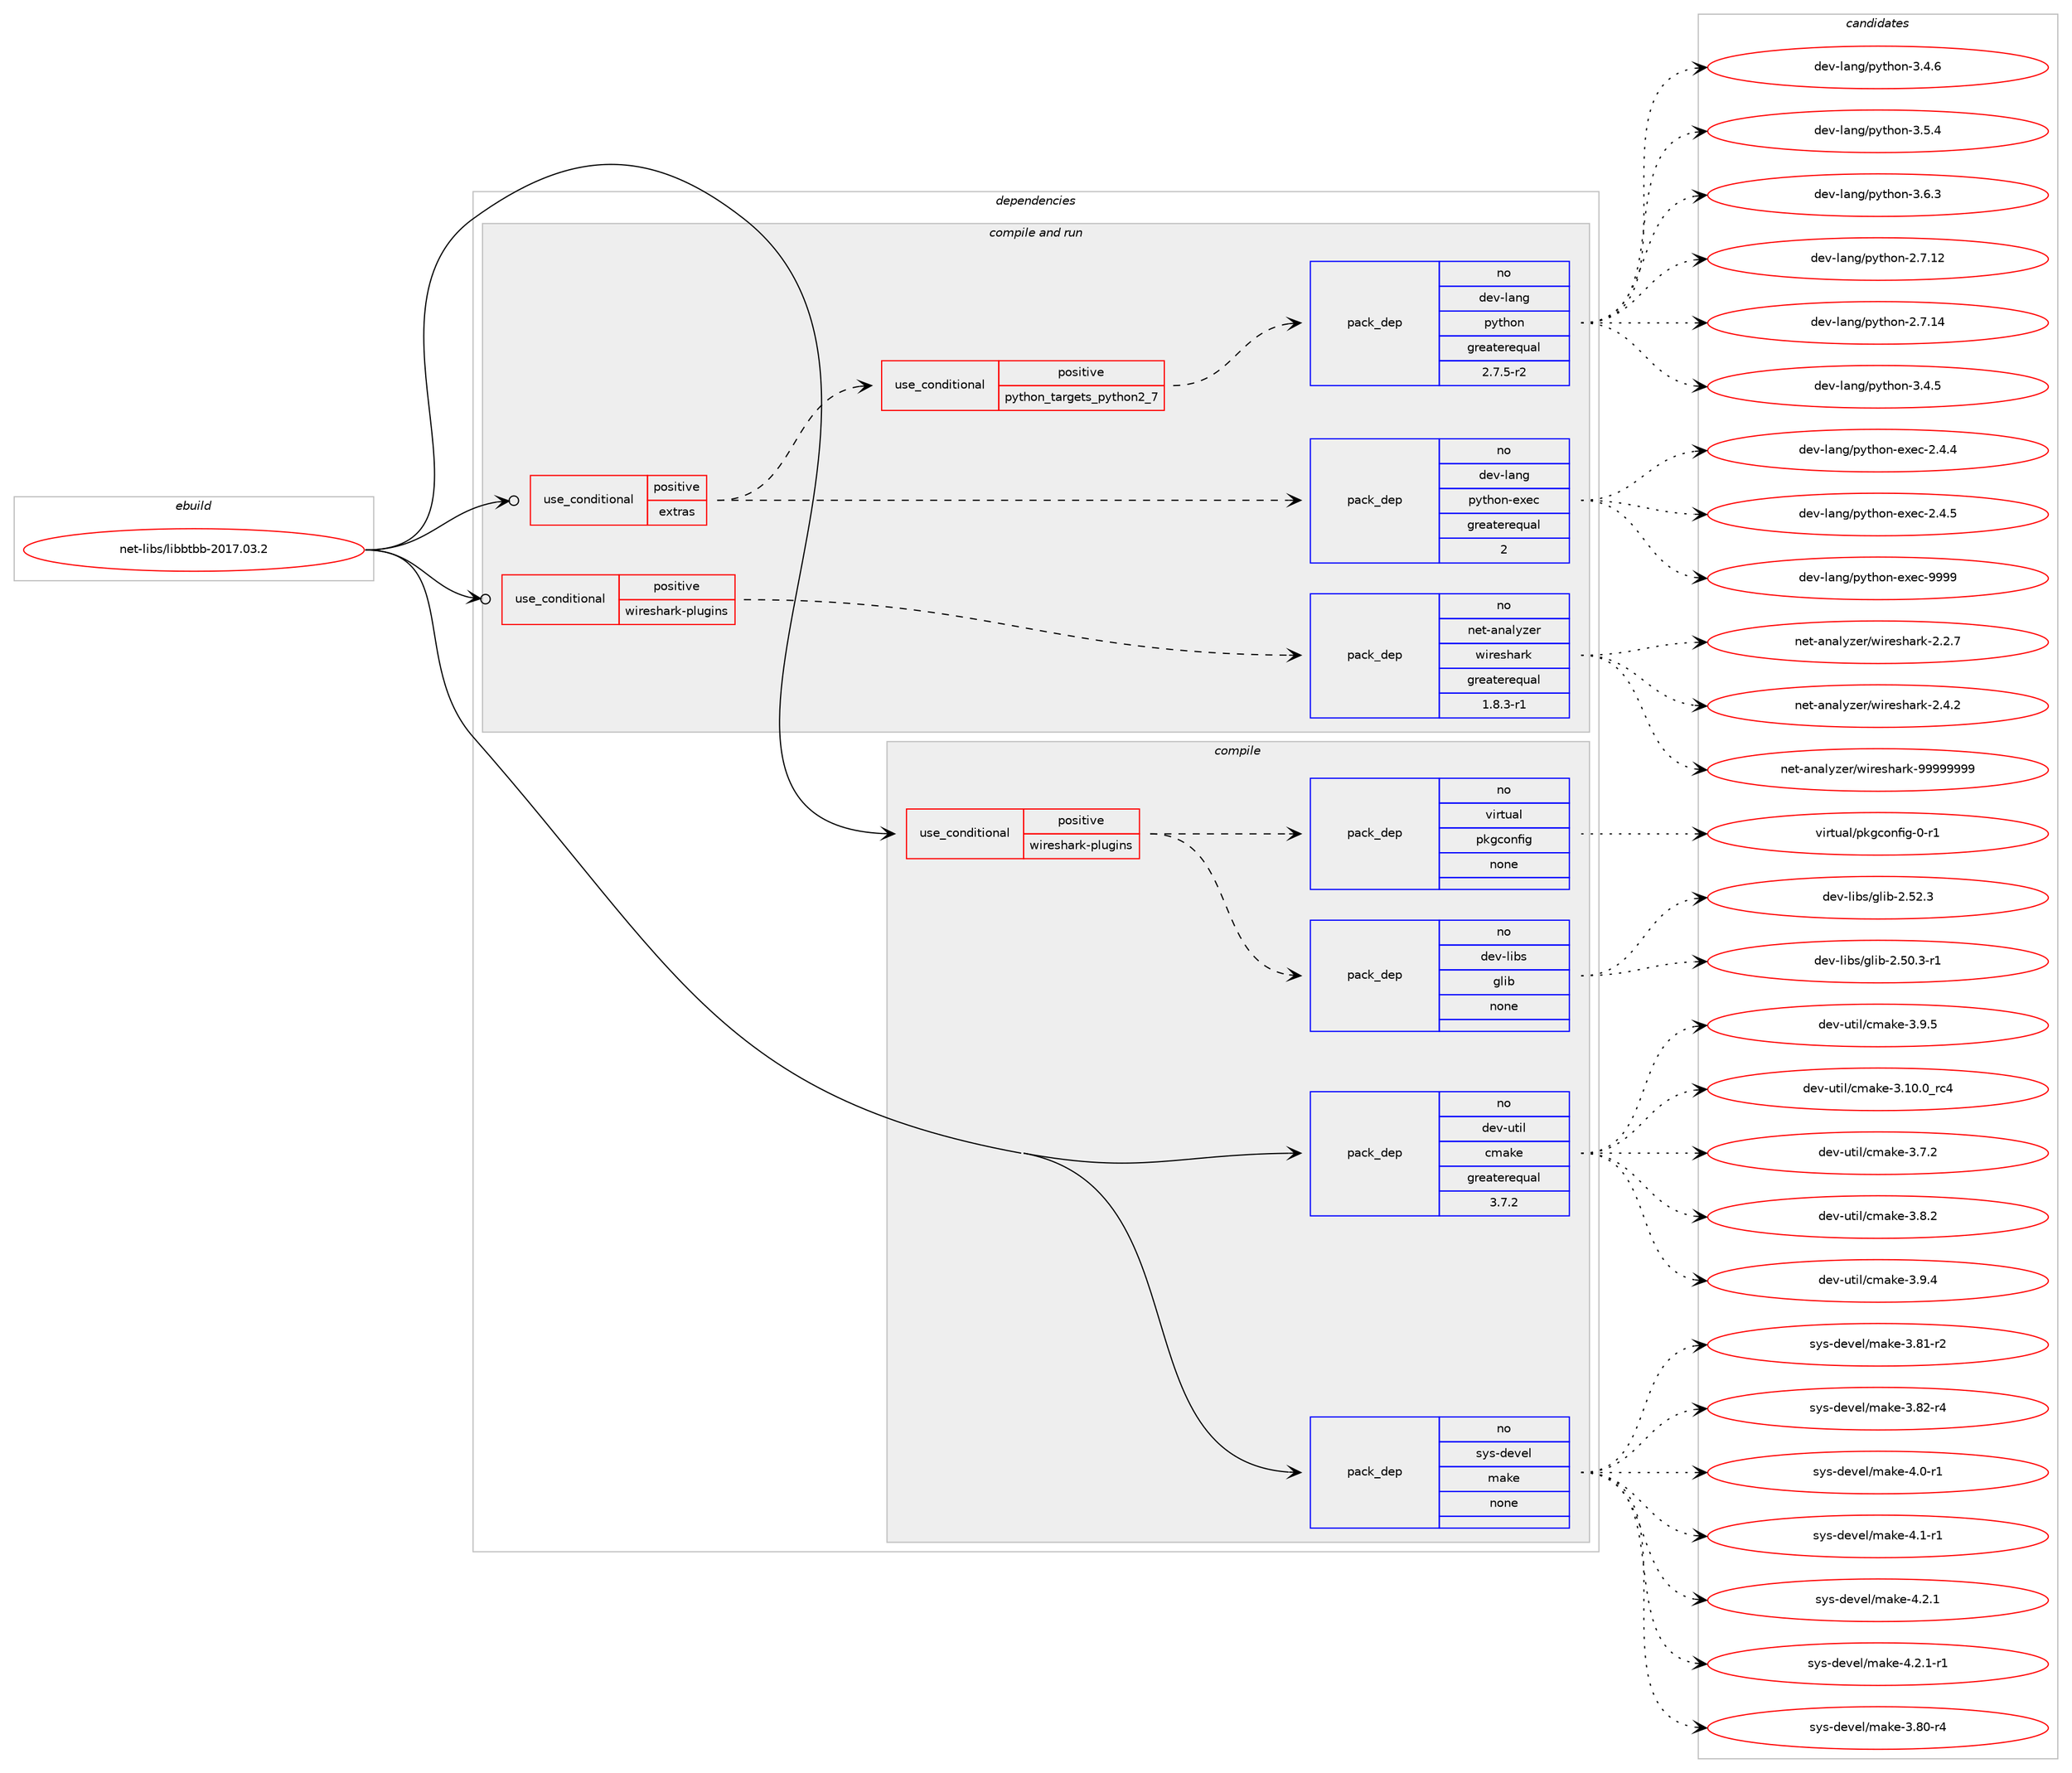 digraph prolog {

# *************
# Graph options
# *************

newrank=true;
concentrate=true;
compound=true;
graph [rankdir=LR,fontname=Helvetica,fontsize=10,ranksep=1.5];#, ranksep=2.5, nodesep=0.2];
edge  [arrowhead=vee];
node  [fontname=Helvetica,fontsize=10];

# **********
# The ebuild
# **********

subgraph cluster_leftcol {
color=gray;
rank=same;
label=<<i>ebuild</i>>;
id [label="net-libs/libbtbb-2017.03.2", color=red, width=4, href="../net-libs/libbtbb-2017.03.2.svg"];
}

# ****************
# The dependencies
# ****************

subgraph cluster_midcol {
color=gray;
label=<<i>dependencies</i>>;
subgraph cluster_compile {
fillcolor="#eeeeee";
style=filled;
label=<<i>compile</i>>;
subgraph cond103151 {
dependency416763 [label=<<TABLE BORDER="0" CELLBORDER="1" CELLSPACING="0" CELLPADDING="4"><TR><TD ROWSPAN="3" CELLPADDING="10">use_conditional</TD></TR><TR><TD>positive</TD></TR><TR><TD>wireshark-plugins</TD></TR></TABLE>>, shape=none, color=red];
subgraph pack306682 {
dependency416764 [label=<<TABLE BORDER="0" CELLBORDER="1" CELLSPACING="0" CELLPADDING="4" WIDTH="220"><TR><TD ROWSPAN="6" CELLPADDING="30">pack_dep</TD></TR><TR><TD WIDTH="110">no</TD></TR><TR><TD>dev-libs</TD></TR><TR><TD>glib</TD></TR><TR><TD>none</TD></TR><TR><TD></TD></TR></TABLE>>, shape=none, color=blue];
}
dependency416763:e -> dependency416764:w [weight=20,style="dashed",arrowhead="vee"];
subgraph pack306683 {
dependency416765 [label=<<TABLE BORDER="0" CELLBORDER="1" CELLSPACING="0" CELLPADDING="4" WIDTH="220"><TR><TD ROWSPAN="6" CELLPADDING="30">pack_dep</TD></TR><TR><TD WIDTH="110">no</TD></TR><TR><TD>virtual</TD></TR><TR><TD>pkgconfig</TD></TR><TR><TD>none</TD></TR><TR><TD></TD></TR></TABLE>>, shape=none, color=blue];
}
dependency416763:e -> dependency416765:w [weight=20,style="dashed",arrowhead="vee"];
}
id:e -> dependency416763:w [weight=20,style="solid",arrowhead="vee"];
subgraph pack306684 {
dependency416766 [label=<<TABLE BORDER="0" CELLBORDER="1" CELLSPACING="0" CELLPADDING="4" WIDTH="220"><TR><TD ROWSPAN="6" CELLPADDING="30">pack_dep</TD></TR><TR><TD WIDTH="110">no</TD></TR><TR><TD>dev-util</TD></TR><TR><TD>cmake</TD></TR><TR><TD>greaterequal</TD></TR><TR><TD>3.7.2</TD></TR></TABLE>>, shape=none, color=blue];
}
id:e -> dependency416766:w [weight=20,style="solid",arrowhead="vee"];
subgraph pack306685 {
dependency416767 [label=<<TABLE BORDER="0" CELLBORDER="1" CELLSPACING="0" CELLPADDING="4" WIDTH="220"><TR><TD ROWSPAN="6" CELLPADDING="30">pack_dep</TD></TR><TR><TD WIDTH="110">no</TD></TR><TR><TD>sys-devel</TD></TR><TR><TD>make</TD></TR><TR><TD>none</TD></TR><TR><TD></TD></TR></TABLE>>, shape=none, color=blue];
}
id:e -> dependency416767:w [weight=20,style="solid",arrowhead="vee"];
}
subgraph cluster_compileandrun {
fillcolor="#eeeeee";
style=filled;
label=<<i>compile and run</i>>;
subgraph cond103152 {
dependency416768 [label=<<TABLE BORDER="0" CELLBORDER="1" CELLSPACING="0" CELLPADDING="4"><TR><TD ROWSPAN="3" CELLPADDING="10">use_conditional</TD></TR><TR><TD>positive</TD></TR><TR><TD>extras</TD></TR></TABLE>>, shape=none, color=red];
subgraph cond103153 {
dependency416769 [label=<<TABLE BORDER="0" CELLBORDER="1" CELLSPACING="0" CELLPADDING="4"><TR><TD ROWSPAN="3" CELLPADDING="10">use_conditional</TD></TR><TR><TD>positive</TD></TR><TR><TD>python_targets_python2_7</TD></TR></TABLE>>, shape=none, color=red];
subgraph pack306686 {
dependency416770 [label=<<TABLE BORDER="0" CELLBORDER="1" CELLSPACING="0" CELLPADDING="4" WIDTH="220"><TR><TD ROWSPAN="6" CELLPADDING="30">pack_dep</TD></TR><TR><TD WIDTH="110">no</TD></TR><TR><TD>dev-lang</TD></TR><TR><TD>python</TD></TR><TR><TD>greaterequal</TD></TR><TR><TD>2.7.5-r2</TD></TR></TABLE>>, shape=none, color=blue];
}
dependency416769:e -> dependency416770:w [weight=20,style="dashed",arrowhead="vee"];
}
dependency416768:e -> dependency416769:w [weight=20,style="dashed",arrowhead="vee"];
subgraph pack306687 {
dependency416771 [label=<<TABLE BORDER="0" CELLBORDER="1" CELLSPACING="0" CELLPADDING="4" WIDTH="220"><TR><TD ROWSPAN="6" CELLPADDING="30">pack_dep</TD></TR><TR><TD WIDTH="110">no</TD></TR><TR><TD>dev-lang</TD></TR><TR><TD>python-exec</TD></TR><TR><TD>greaterequal</TD></TR><TR><TD>2</TD></TR></TABLE>>, shape=none, color=blue];
}
dependency416768:e -> dependency416771:w [weight=20,style="dashed",arrowhead="vee"];
}
id:e -> dependency416768:w [weight=20,style="solid",arrowhead="odotvee"];
subgraph cond103154 {
dependency416772 [label=<<TABLE BORDER="0" CELLBORDER="1" CELLSPACING="0" CELLPADDING="4"><TR><TD ROWSPAN="3" CELLPADDING="10">use_conditional</TD></TR><TR><TD>positive</TD></TR><TR><TD>wireshark-plugins</TD></TR></TABLE>>, shape=none, color=red];
subgraph pack306688 {
dependency416773 [label=<<TABLE BORDER="0" CELLBORDER="1" CELLSPACING="0" CELLPADDING="4" WIDTH="220"><TR><TD ROWSPAN="6" CELLPADDING="30">pack_dep</TD></TR><TR><TD WIDTH="110">no</TD></TR><TR><TD>net-analyzer</TD></TR><TR><TD>wireshark</TD></TR><TR><TD>greaterequal</TD></TR><TR><TD>1.8.3-r1</TD></TR></TABLE>>, shape=none, color=blue];
}
dependency416772:e -> dependency416773:w [weight=20,style="dashed",arrowhead="vee"];
}
id:e -> dependency416772:w [weight=20,style="solid",arrowhead="odotvee"];
}
subgraph cluster_run {
fillcolor="#eeeeee";
style=filled;
label=<<i>run</i>>;
}
}

# **************
# The candidates
# **************

subgraph cluster_choices {
rank=same;
color=gray;
label=<<i>candidates</i>>;

subgraph choice306682 {
color=black;
nodesep=1;
choice10010111845108105981154710310810598455046534846514511449 [label="dev-libs/glib-2.50.3-r1", color=red, width=4,href="../dev-libs/glib-2.50.3-r1.svg"];
choice1001011184510810598115471031081059845504653504651 [label="dev-libs/glib-2.52.3", color=red, width=4,href="../dev-libs/glib-2.52.3.svg"];
dependency416764:e -> choice10010111845108105981154710310810598455046534846514511449:w [style=dotted,weight="100"];
dependency416764:e -> choice1001011184510810598115471031081059845504653504651:w [style=dotted,weight="100"];
}
subgraph choice306683 {
color=black;
nodesep=1;
choice11810511411611797108471121071039911111010210510345484511449 [label="virtual/pkgconfig-0-r1", color=red, width=4,href="../virtual/pkgconfig-0-r1.svg"];
dependency416765:e -> choice11810511411611797108471121071039911111010210510345484511449:w [style=dotted,weight="100"];
}
subgraph choice306684 {
color=black;
nodesep=1;
choice1001011184511711610510847991099710710145514649484648951149952 [label="dev-util/cmake-3.10.0_rc4", color=red, width=4,href="../dev-util/cmake-3.10.0_rc4.svg"];
choice10010111845117116105108479910997107101455146554650 [label="dev-util/cmake-3.7.2", color=red, width=4,href="../dev-util/cmake-3.7.2.svg"];
choice10010111845117116105108479910997107101455146564650 [label="dev-util/cmake-3.8.2", color=red, width=4,href="../dev-util/cmake-3.8.2.svg"];
choice10010111845117116105108479910997107101455146574652 [label="dev-util/cmake-3.9.4", color=red, width=4,href="../dev-util/cmake-3.9.4.svg"];
choice10010111845117116105108479910997107101455146574653 [label="dev-util/cmake-3.9.5", color=red, width=4,href="../dev-util/cmake-3.9.5.svg"];
dependency416766:e -> choice1001011184511711610510847991099710710145514649484648951149952:w [style=dotted,weight="100"];
dependency416766:e -> choice10010111845117116105108479910997107101455146554650:w [style=dotted,weight="100"];
dependency416766:e -> choice10010111845117116105108479910997107101455146564650:w [style=dotted,weight="100"];
dependency416766:e -> choice10010111845117116105108479910997107101455146574652:w [style=dotted,weight="100"];
dependency416766:e -> choice10010111845117116105108479910997107101455146574653:w [style=dotted,weight="100"];
}
subgraph choice306685 {
color=black;
nodesep=1;
choice11512111545100101118101108471099710710145514656484511452 [label="sys-devel/make-3.80-r4", color=red, width=4,href="../sys-devel/make-3.80-r4.svg"];
choice11512111545100101118101108471099710710145514656494511450 [label="sys-devel/make-3.81-r2", color=red, width=4,href="../sys-devel/make-3.81-r2.svg"];
choice11512111545100101118101108471099710710145514656504511452 [label="sys-devel/make-3.82-r4", color=red, width=4,href="../sys-devel/make-3.82-r4.svg"];
choice115121115451001011181011084710997107101455246484511449 [label="sys-devel/make-4.0-r1", color=red, width=4,href="../sys-devel/make-4.0-r1.svg"];
choice115121115451001011181011084710997107101455246494511449 [label="sys-devel/make-4.1-r1", color=red, width=4,href="../sys-devel/make-4.1-r1.svg"];
choice115121115451001011181011084710997107101455246504649 [label="sys-devel/make-4.2.1", color=red, width=4,href="../sys-devel/make-4.2.1.svg"];
choice1151211154510010111810110847109971071014552465046494511449 [label="sys-devel/make-4.2.1-r1", color=red, width=4,href="../sys-devel/make-4.2.1-r1.svg"];
dependency416767:e -> choice11512111545100101118101108471099710710145514656484511452:w [style=dotted,weight="100"];
dependency416767:e -> choice11512111545100101118101108471099710710145514656494511450:w [style=dotted,weight="100"];
dependency416767:e -> choice11512111545100101118101108471099710710145514656504511452:w [style=dotted,weight="100"];
dependency416767:e -> choice115121115451001011181011084710997107101455246484511449:w [style=dotted,weight="100"];
dependency416767:e -> choice115121115451001011181011084710997107101455246494511449:w [style=dotted,weight="100"];
dependency416767:e -> choice115121115451001011181011084710997107101455246504649:w [style=dotted,weight="100"];
dependency416767:e -> choice1151211154510010111810110847109971071014552465046494511449:w [style=dotted,weight="100"];
}
subgraph choice306686 {
color=black;
nodesep=1;
choice10010111845108971101034711212111610411111045504655464950 [label="dev-lang/python-2.7.12", color=red, width=4,href="../dev-lang/python-2.7.12.svg"];
choice10010111845108971101034711212111610411111045504655464952 [label="dev-lang/python-2.7.14", color=red, width=4,href="../dev-lang/python-2.7.14.svg"];
choice100101118451089711010347112121116104111110455146524653 [label="dev-lang/python-3.4.5", color=red, width=4,href="../dev-lang/python-3.4.5.svg"];
choice100101118451089711010347112121116104111110455146524654 [label="dev-lang/python-3.4.6", color=red, width=4,href="../dev-lang/python-3.4.6.svg"];
choice100101118451089711010347112121116104111110455146534652 [label="dev-lang/python-3.5.4", color=red, width=4,href="../dev-lang/python-3.5.4.svg"];
choice100101118451089711010347112121116104111110455146544651 [label="dev-lang/python-3.6.3", color=red, width=4,href="../dev-lang/python-3.6.3.svg"];
dependency416770:e -> choice10010111845108971101034711212111610411111045504655464950:w [style=dotted,weight="100"];
dependency416770:e -> choice10010111845108971101034711212111610411111045504655464952:w [style=dotted,weight="100"];
dependency416770:e -> choice100101118451089711010347112121116104111110455146524653:w [style=dotted,weight="100"];
dependency416770:e -> choice100101118451089711010347112121116104111110455146524654:w [style=dotted,weight="100"];
dependency416770:e -> choice100101118451089711010347112121116104111110455146534652:w [style=dotted,weight="100"];
dependency416770:e -> choice100101118451089711010347112121116104111110455146544651:w [style=dotted,weight="100"];
}
subgraph choice306687 {
color=black;
nodesep=1;
choice1001011184510897110103471121211161041111104510112010199455046524652 [label="dev-lang/python-exec-2.4.4", color=red, width=4,href="../dev-lang/python-exec-2.4.4.svg"];
choice1001011184510897110103471121211161041111104510112010199455046524653 [label="dev-lang/python-exec-2.4.5", color=red, width=4,href="../dev-lang/python-exec-2.4.5.svg"];
choice10010111845108971101034711212111610411111045101120101994557575757 [label="dev-lang/python-exec-9999", color=red, width=4,href="../dev-lang/python-exec-9999.svg"];
dependency416771:e -> choice1001011184510897110103471121211161041111104510112010199455046524652:w [style=dotted,weight="100"];
dependency416771:e -> choice1001011184510897110103471121211161041111104510112010199455046524653:w [style=dotted,weight="100"];
dependency416771:e -> choice10010111845108971101034711212111610411111045101120101994557575757:w [style=dotted,weight="100"];
}
subgraph choice306688 {
color=black;
nodesep=1;
choice1101011164597110971081211221011144711910511410111510497114107455046504655 [label="net-analyzer/wireshark-2.2.7", color=red, width=4,href="../net-analyzer/wireshark-2.2.7.svg"];
choice1101011164597110971081211221011144711910511410111510497114107455046524650 [label="net-analyzer/wireshark-2.4.2", color=red, width=4,href="../net-analyzer/wireshark-2.4.2.svg"];
choice1101011164597110971081211221011144711910511410111510497114107455757575757575757 [label="net-analyzer/wireshark-99999999", color=red, width=4,href="../net-analyzer/wireshark-99999999.svg"];
dependency416773:e -> choice1101011164597110971081211221011144711910511410111510497114107455046504655:w [style=dotted,weight="100"];
dependency416773:e -> choice1101011164597110971081211221011144711910511410111510497114107455046524650:w [style=dotted,weight="100"];
dependency416773:e -> choice1101011164597110971081211221011144711910511410111510497114107455757575757575757:w [style=dotted,weight="100"];
}
}

}
